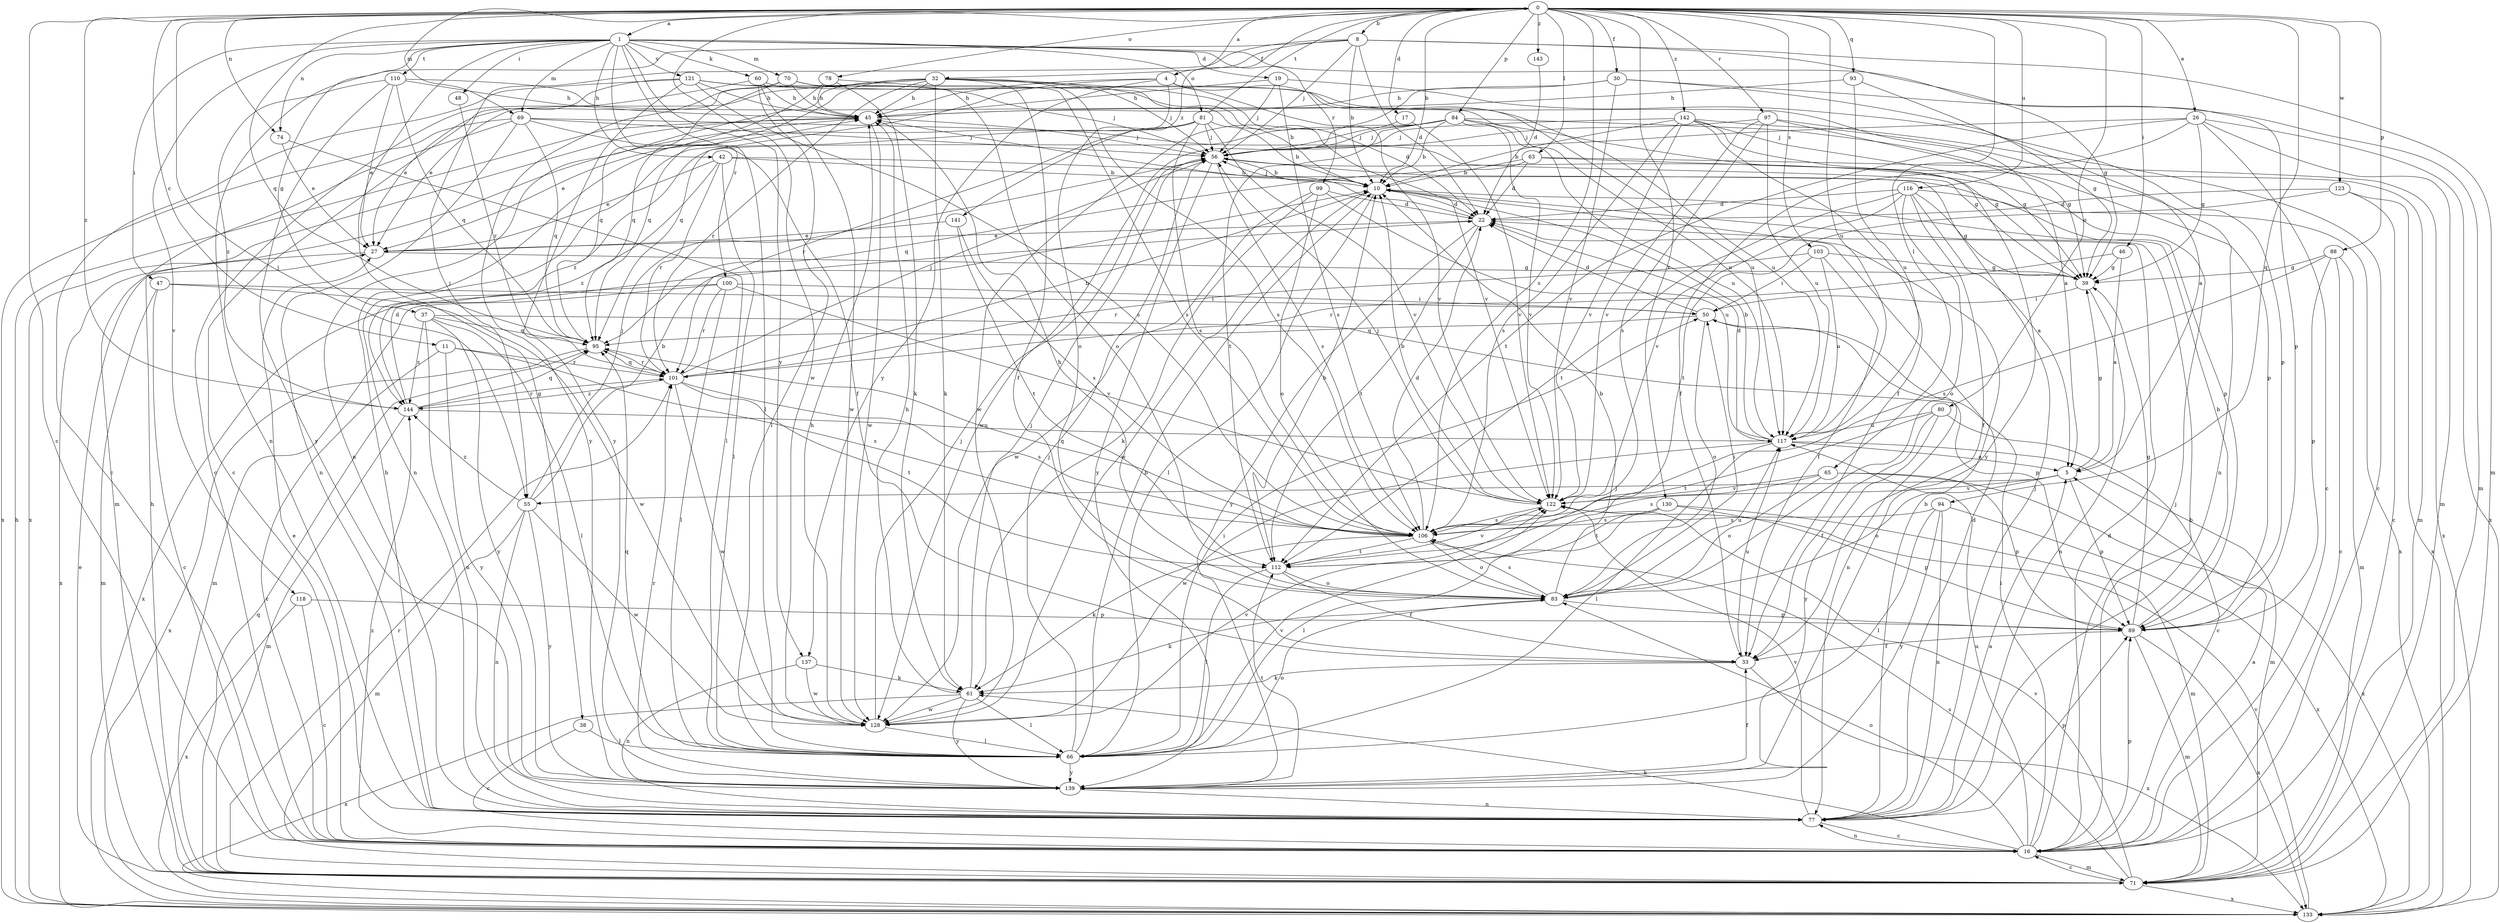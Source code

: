 strict digraph  {
0;
1;
4;
5;
8;
10;
11;
16;
17;
19;
22;
26;
27;
30;
32;
33;
37;
38;
39;
42;
45;
46;
47;
48;
50;
55;
56;
60;
61;
63;
65;
66;
69;
70;
71;
74;
77;
78;
80;
81;
83;
84;
88;
89;
93;
94;
95;
97;
99;
100;
101;
103;
106;
110;
112;
116;
117;
118;
121;
122;
123;
128;
130;
133;
137;
139;
141;
142;
143;
144;
0 -> 1  [label=a];
0 -> 4  [label=a];
0 -> 8  [label=b];
0 -> 10  [label=b];
0 -> 11  [label=c];
0 -> 16  [label=c];
0 -> 17  [label=d];
0 -> 26  [label=e];
0 -> 30  [label=f];
0 -> 46  [label=i];
0 -> 55  [label=j];
0 -> 63  [label=l];
0 -> 65  [label=l];
0 -> 69  [label=m];
0 -> 74  [label=n];
0 -> 78  [label=o];
0 -> 80  [label=o];
0 -> 84  [label=p];
0 -> 88  [label=p];
0 -> 93  [label=q];
0 -> 94  [label=q];
0 -> 95  [label=q];
0 -> 97  [label=r];
0 -> 103  [label=s];
0 -> 106  [label=s];
0 -> 116  [label=u];
0 -> 117  [label=u];
0 -> 123  [label=w];
0 -> 128  [label=w];
0 -> 130  [label=x];
0 -> 141  [label=z];
0 -> 142  [label=z];
0 -> 143  [label=z];
0 -> 144  [label=z];
1 -> 19  [label=d];
1 -> 37  [label=g];
1 -> 38  [label=g];
1 -> 42  [label=h];
1 -> 47  [label=i];
1 -> 48  [label=i];
1 -> 60  [label=k];
1 -> 66  [label=l];
1 -> 69  [label=m];
1 -> 70  [label=m];
1 -> 74  [label=n];
1 -> 81  [label=o];
1 -> 89  [label=p];
1 -> 99  [label=r];
1 -> 100  [label=r];
1 -> 110  [label=t];
1 -> 118  [label=v];
1 -> 121  [label=v];
1 -> 137  [label=y];
4 -> 45  [label=h];
4 -> 83  [label=o];
4 -> 95  [label=q];
4 -> 117  [label=u];
4 -> 122  [label=v];
4 -> 137  [label=y];
5 -> 39  [label=g];
5 -> 55  [label=j];
5 -> 83  [label=o];
5 -> 89  [label=p];
5 -> 122  [label=v];
8 -> 10  [label=b];
8 -> 22  [label=d];
8 -> 32  [label=f];
8 -> 39  [label=g];
8 -> 55  [label=j];
8 -> 56  [label=j];
8 -> 71  [label=m];
8 -> 77  [label=n];
10 -> 22  [label=d];
10 -> 56  [label=j];
10 -> 66  [label=l];
10 -> 128  [label=w];
11 -> 16  [label=c];
11 -> 101  [label=r];
11 -> 106  [label=s];
11 -> 139  [label=y];
16 -> 5  [label=a];
16 -> 10  [label=b];
16 -> 22  [label=d];
16 -> 50  [label=i];
16 -> 56  [label=j];
16 -> 61  [label=k];
16 -> 71  [label=m];
16 -> 77  [label=n];
16 -> 83  [label=o];
16 -> 89  [label=p];
16 -> 117  [label=u];
16 -> 144  [label=z];
17 -> 56  [label=j];
17 -> 122  [label=v];
19 -> 45  [label=h];
19 -> 56  [label=j];
19 -> 89  [label=p];
19 -> 106  [label=s];
22 -> 27  [label=e];
22 -> 45  [label=h];
22 -> 112  [label=t];
22 -> 139  [label=y];
26 -> 16  [label=c];
26 -> 33  [label=f];
26 -> 39  [label=g];
26 -> 56  [label=j];
26 -> 71  [label=m];
26 -> 112  [label=t];
26 -> 133  [label=x];
27 -> 39  [label=g];
27 -> 133  [label=x];
30 -> 5  [label=a];
30 -> 45  [label=h];
30 -> 71  [label=m];
30 -> 122  [label=v];
30 -> 128  [label=w];
32 -> 16  [label=c];
32 -> 22  [label=d];
32 -> 27  [label=e];
32 -> 33  [label=f];
32 -> 45  [label=h];
32 -> 56  [label=j];
32 -> 61  [label=k];
32 -> 77  [label=n];
32 -> 95  [label=q];
32 -> 101  [label=r];
32 -> 106  [label=s];
32 -> 122  [label=v];
33 -> 61  [label=k];
33 -> 117  [label=u];
33 -> 133  [label=x];
37 -> 66  [label=l];
37 -> 77  [label=n];
37 -> 89  [label=p];
37 -> 95  [label=q];
37 -> 139  [label=y];
37 -> 144  [label=z];
38 -> 16  [label=c];
38 -> 66  [label=l];
39 -> 50  [label=i];
39 -> 77  [label=n];
42 -> 10  [label=b];
42 -> 27  [label=e];
42 -> 66  [label=l];
42 -> 89  [label=p];
42 -> 101  [label=r];
42 -> 144  [label=z];
45 -> 56  [label=j];
45 -> 128  [label=w];
45 -> 133  [label=x];
46 -> 5  [label=a];
46 -> 39  [label=g];
46 -> 101  [label=r];
47 -> 16  [label=c];
47 -> 50  [label=i];
47 -> 71  [label=m];
47 -> 128  [label=w];
48 -> 101  [label=r];
50 -> 22  [label=d];
50 -> 77  [label=n];
50 -> 83  [label=o];
50 -> 95  [label=q];
55 -> 10  [label=b];
55 -> 56  [label=j];
55 -> 71  [label=m];
55 -> 77  [label=n];
55 -> 128  [label=w];
55 -> 139  [label=y];
55 -> 144  [label=z];
56 -> 10  [label=b];
56 -> 106  [label=s];
56 -> 139  [label=y];
60 -> 5  [label=a];
60 -> 16  [label=c];
60 -> 45  [label=h];
60 -> 66  [label=l];
60 -> 128  [label=w];
61 -> 45  [label=h];
61 -> 56  [label=j];
61 -> 66  [label=l];
61 -> 128  [label=w];
61 -> 133  [label=x];
61 -> 139  [label=y];
63 -> 10  [label=b];
63 -> 22  [label=d];
63 -> 71  [label=m];
63 -> 95  [label=q];
63 -> 133  [label=x];
65 -> 83  [label=o];
65 -> 89  [label=p];
65 -> 106  [label=s];
65 -> 122  [label=v];
65 -> 133  [label=x];
66 -> 10  [label=b];
66 -> 50  [label=i];
66 -> 56  [label=j];
66 -> 83  [label=o];
66 -> 95  [label=q];
66 -> 122  [label=v];
66 -> 139  [label=y];
69 -> 33  [label=f];
69 -> 39  [label=g];
69 -> 56  [label=j];
69 -> 71  [label=m];
69 -> 77  [label=n];
69 -> 95  [label=q];
69 -> 133  [label=x];
70 -> 45  [label=h];
70 -> 83  [label=o];
70 -> 95  [label=q];
70 -> 117  [label=u];
70 -> 139  [label=y];
71 -> 16  [label=c];
71 -> 27  [label=e];
71 -> 45  [label=h];
71 -> 95  [label=q];
71 -> 101  [label=r];
71 -> 106  [label=s];
71 -> 122  [label=v];
71 -> 133  [label=x];
74 -> 27  [label=e];
74 -> 66  [label=l];
77 -> 5  [label=a];
77 -> 10  [label=b];
77 -> 16  [label=c];
77 -> 22  [label=d];
77 -> 27  [label=e];
77 -> 45  [label=h];
77 -> 56  [label=j];
77 -> 89  [label=p];
77 -> 122  [label=v];
78 -> 45  [label=h];
78 -> 61  [label=k];
78 -> 95  [label=q];
78 -> 106  [label=s];
80 -> 16  [label=c];
80 -> 33  [label=f];
80 -> 112  [label=t];
80 -> 117  [label=u];
80 -> 139  [label=y];
81 -> 10  [label=b];
81 -> 27  [label=e];
81 -> 56  [label=j];
81 -> 77  [label=n];
81 -> 101  [label=r];
81 -> 106  [label=s];
81 -> 122  [label=v];
81 -> 0  [label=t];
83 -> 10  [label=b];
83 -> 45  [label=h];
83 -> 50  [label=i];
83 -> 61  [label=k];
83 -> 89  [label=p];
83 -> 106  [label=s];
83 -> 117  [label=u];
84 -> 10  [label=b];
84 -> 39  [label=g];
84 -> 56  [label=j];
84 -> 89  [label=p];
84 -> 112  [label=t];
84 -> 117  [label=u];
84 -> 122  [label=v];
84 -> 128  [label=w];
84 -> 144  [label=z];
88 -> 16  [label=c];
88 -> 39  [label=g];
88 -> 71  [label=m];
88 -> 89  [label=p];
88 -> 106  [label=s];
89 -> 10  [label=b];
89 -> 33  [label=f];
89 -> 39  [label=g];
89 -> 71  [label=m];
89 -> 133  [label=x];
93 -> 39  [label=g];
93 -> 45  [label=h];
93 -> 117  [label=u];
94 -> 66  [label=l];
94 -> 77  [label=n];
94 -> 106  [label=s];
94 -> 133  [label=x];
94 -> 139  [label=y];
95 -> 101  [label=r];
95 -> 133  [label=x];
97 -> 16  [label=c];
97 -> 39  [label=g];
97 -> 56  [label=j];
97 -> 106  [label=s];
97 -> 117  [label=u];
97 -> 122  [label=v];
99 -> 22  [label=d];
99 -> 61  [label=k];
99 -> 83  [label=o];
99 -> 117  [label=u];
99 -> 128  [label=w];
100 -> 50  [label=i];
100 -> 66  [label=l];
100 -> 71  [label=m];
100 -> 101  [label=r];
100 -> 122  [label=v];
100 -> 133  [label=x];
101 -> 10  [label=b];
101 -> 56  [label=j];
101 -> 95  [label=q];
101 -> 106  [label=s];
101 -> 112  [label=t];
101 -> 128  [label=w];
101 -> 144  [label=z];
103 -> 33  [label=f];
103 -> 39  [label=g];
103 -> 50  [label=i];
103 -> 101  [label=r];
103 -> 117  [label=u];
106 -> 22  [label=d];
106 -> 61  [label=k];
106 -> 83  [label=o];
106 -> 95  [label=q];
106 -> 112  [label=t];
110 -> 27  [label=e];
110 -> 45  [label=h];
110 -> 95  [label=q];
110 -> 117  [label=u];
110 -> 139  [label=y];
110 -> 144  [label=z];
112 -> 10  [label=b];
112 -> 33  [label=f];
112 -> 66  [label=l];
112 -> 83  [label=o];
112 -> 122  [label=v];
116 -> 5  [label=a];
116 -> 22  [label=d];
116 -> 33  [label=f];
116 -> 39  [label=g];
116 -> 83  [label=o];
116 -> 112  [label=t];
116 -> 122  [label=v];
116 -> 133  [label=x];
117 -> 5  [label=a];
117 -> 10  [label=b];
117 -> 22  [label=d];
117 -> 66  [label=l];
117 -> 71  [label=m];
117 -> 128  [label=w];
118 -> 16  [label=c];
118 -> 89  [label=p];
118 -> 133  [label=x];
121 -> 10  [label=b];
121 -> 16  [label=c];
121 -> 27  [label=e];
121 -> 45  [label=h];
121 -> 56  [label=j];
121 -> 106  [label=s];
121 -> 139  [label=y];
122 -> 10  [label=b];
122 -> 56  [label=j];
122 -> 106  [label=s];
123 -> 16  [label=c];
123 -> 22  [label=d];
123 -> 112  [label=t];
123 -> 133  [label=x];
128 -> 45  [label=h];
128 -> 56  [label=j];
128 -> 66  [label=l];
128 -> 122  [label=v];
130 -> 66  [label=l];
130 -> 71  [label=m];
130 -> 89  [label=p];
130 -> 106  [label=s];
130 -> 112  [label=t];
133 -> 45  [label=h];
133 -> 122  [label=v];
137 -> 61  [label=k];
137 -> 77  [label=n];
137 -> 128  [label=w];
139 -> 33  [label=f];
139 -> 77  [label=n];
139 -> 101  [label=r];
139 -> 112  [label=t];
141 -> 27  [label=e];
141 -> 106  [label=s];
141 -> 112  [label=t];
142 -> 10  [label=b];
142 -> 33  [label=f];
142 -> 39  [label=g];
142 -> 56  [label=j];
142 -> 77  [label=n];
142 -> 106  [label=s];
142 -> 122  [label=v];
142 -> 139  [label=y];
143 -> 22  [label=d];
144 -> 22  [label=d];
144 -> 71  [label=m];
144 -> 95  [label=q];
144 -> 101  [label=r];
144 -> 117  [label=u];
}
